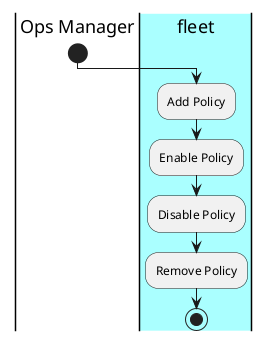 @startuml
|Ops Manager|
start
|#aaffff|fleet|
:Add Policy;
:Enable Policy;
:Disable Policy;
:Remove Policy;
stop
@enduml

